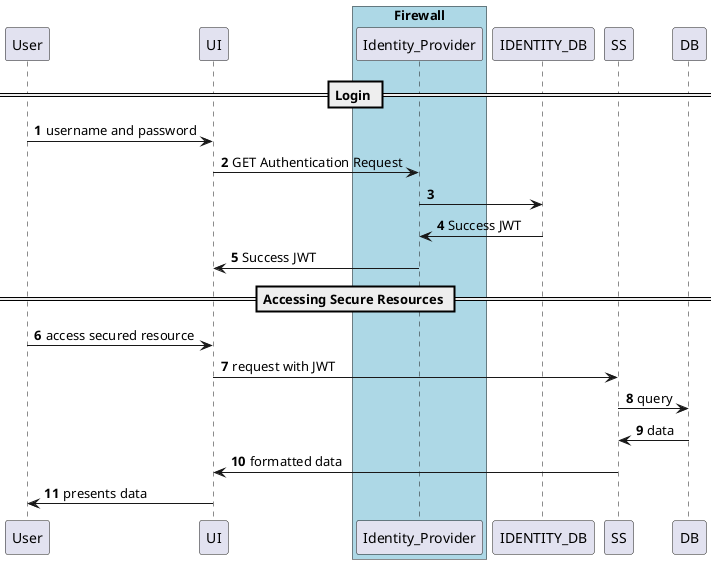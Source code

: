 @startuml
'https://plantuml.com/sequence-diagram
autonumber
== Login ==
User -> UI: username and password
box "Firewall" #LightBlue
participant Identity_Provider
end box
UI -> Identity_Provider: GET Authentication Request
Identity_Provider -> IDENTITY_DB
IDENTITY_DB ->  Identity_Provider: Success JWT
Identity_Provider -> UI: Success JWT

== Accessing Secure Resources ==
User -> UI: access secured resource
UI -> SS: request with JWT
' ss validates token
SS -> DB: query
DB -> SS: data
SS -> UI: formatted data
UI -> User: presents data



@enduml